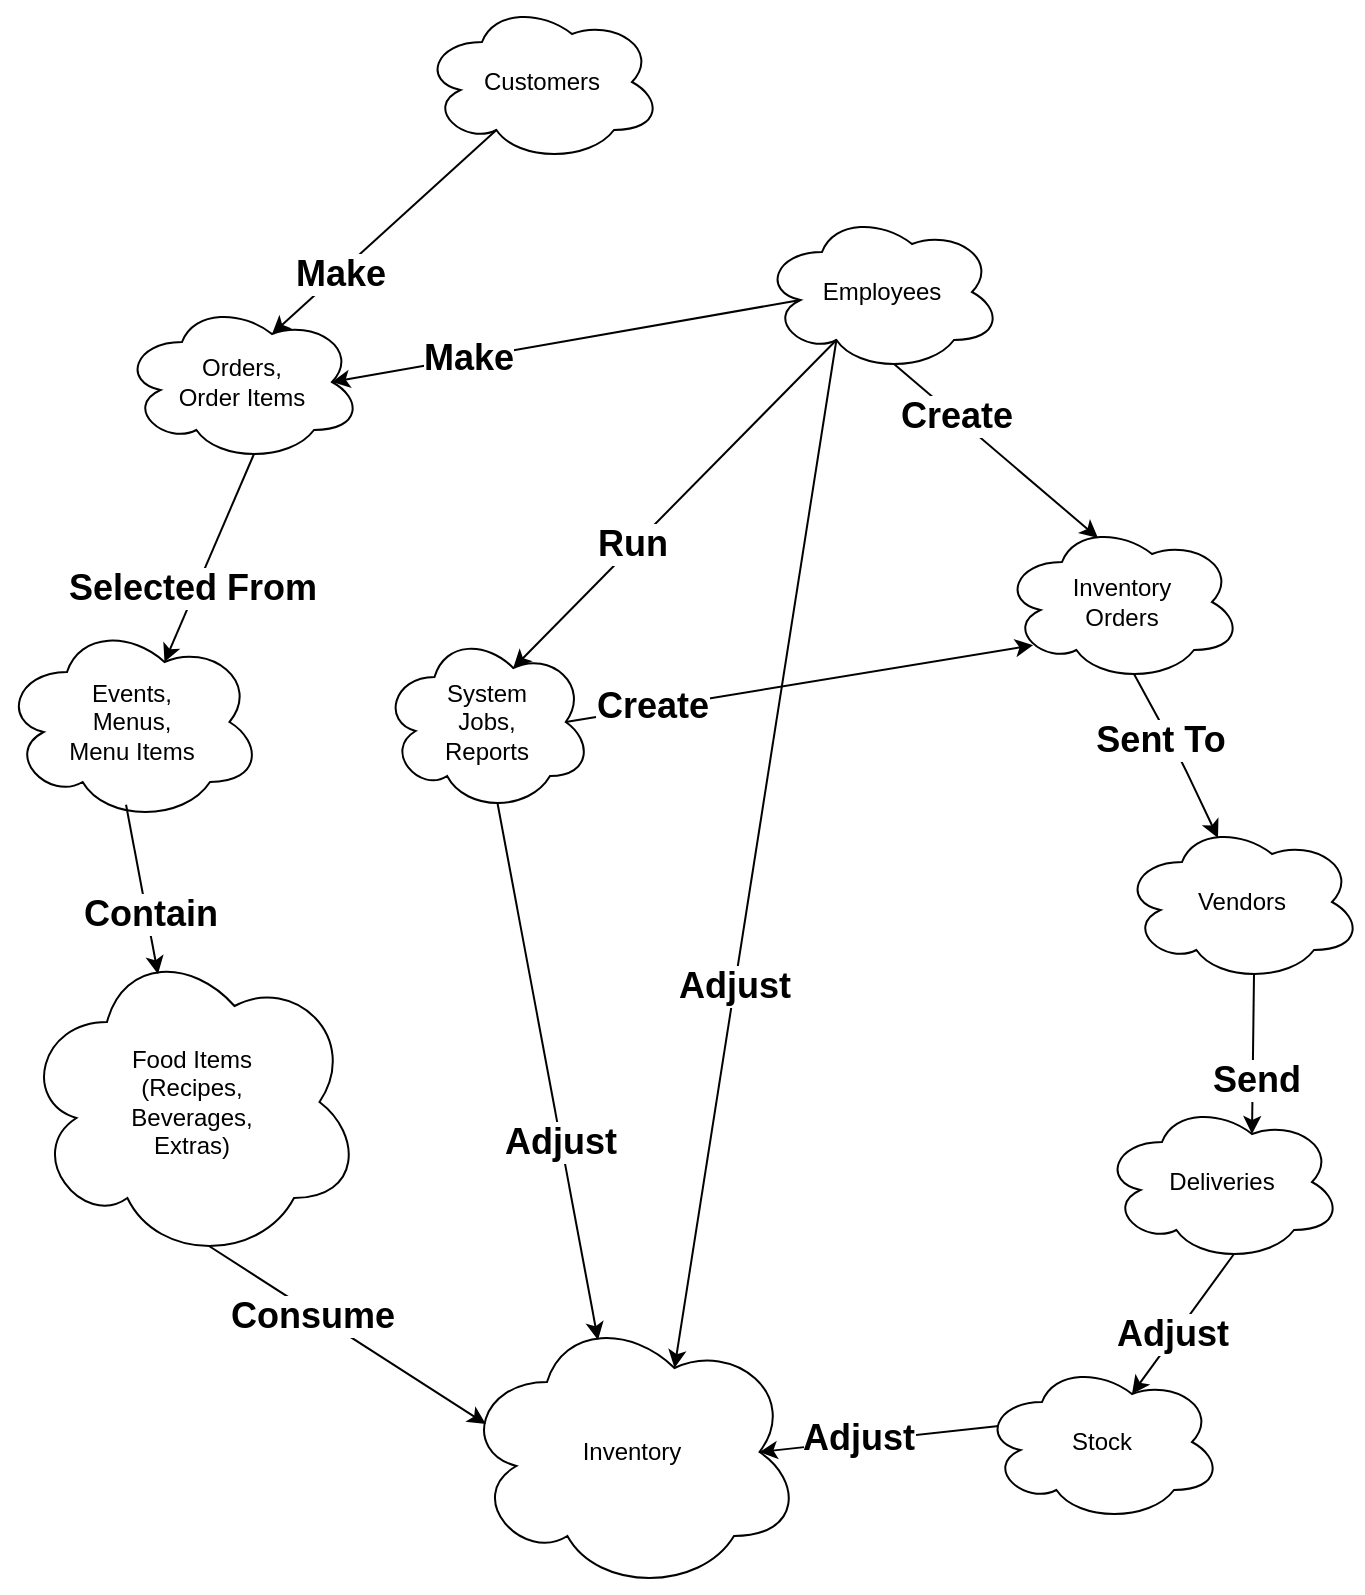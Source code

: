 <mxfile version="14.6.13" type="device"><diagram id="tVlq7XBafB6l9nNKe19S" name="Page-1"><mxGraphModel dx="1874" dy="592" grid="1" gridSize="10" guides="1" tooltips="1" connect="1" arrows="1" fold="1" page="1" pageScale="1" pageWidth="850" pageHeight="1100" math="0" shadow="0"><root><mxCell id="0"/><mxCell id="1" parent="0"/><mxCell id="Q_Fy3SC6FP6MRCVrLpD3-1" value="Orders,&lt;br&gt;Order Items" style="ellipse;shape=cloud;whiteSpace=wrap;html=1;" parent="1" vertex="1"><mxGeometry x="-720" y="180" width="120" height="80" as="geometry"/></mxCell><mxCell id="Q_Fy3SC6FP6MRCVrLpD3-2" value="Events,&lt;br&gt;Menus,&lt;br&gt;Menu Items" style="ellipse;shape=cloud;whiteSpace=wrap;html=1;" parent="1" vertex="1"><mxGeometry x="-780" y="340" width="130" height="100" as="geometry"/></mxCell><mxCell id="Q_Fy3SC6FP6MRCVrLpD3-3" value="Food Items&lt;br&gt;(Recipes, &lt;br&gt;Beverages, &lt;br&gt;Extras)" style="ellipse;shape=cloud;whiteSpace=wrap;html=1;" parent="1" vertex="1"><mxGeometry x="-770" y="500" width="170" height="160" as="geometry"/></mxCell><mxCell id="Q_Fy3SC6FP6MRCVrLpD3-4" value="Inventory" style="ellipse;shape=cloud;whiteSpace=wrap;html=1;" parent="1" vertex="1"><mxGeometry x="-550" y="685" width="170" height="140" as="geometry"/></mxCell><mxCell id="Q_Fy3SC6FP6MRCVrLpD3-5" value="Vendors" style="ellipse;shape=cloud;whiteSpace=wrap;html=1;" parent="1" vertex="1"><mxGeometry x="-220" y="440" width="120" height="80" as="geometry"/></mxCell><mxCell id="Q_Fy3SC6FP6MRCVrLpD3-6" value="Inventory&lt;br&gt;Orders" style="ellipse;shape=cloud;whiteSpace=wrap;html=1;" parent="1" vertex="1"><mxGeometry x="-280" y="290" width="120" height="80" as="geometry"/></mxCell><mxCell id="Q_Fy3SC6FP6MRCVrLpD3-7" value="Deliveries" style="ellipse;shape=cloud;whiteSpace=wrap;html=1;" parent="1" vertex="1"><mxGeometry x="-230" y="580" width="120" height="80" as="geometry"/></mxCell><mxCell id="Q_Fy3SC6FP6MRCVrLpD3-8" value="Customers" style="ellipse;shape=cloud;whiteSpace=wrap;html=1;" parent="1" vertex="1"><mxGeometry x="-570" y="30" width="120" height="80" as="geometry"/></mxCell><mxCell id="Q_Fy3SC6FP6MRCVrLpD3-9" value="Employees" style="ellipse;shape=cloud;whiteSpace=wrap;html=1;" parent="1" vertex="1"><mxGeometry x="-400" y="135" width="120" height="80" as="geometry"/></mxCell><mxCell id="Q_Fy3SC6FP6MRCVrLpD3-11" value="" style="endArrow=classic;html=1;exitX=0.31;exitY=0.8;exitDx=0;exitDy=0;exitPerimeter=0;entryX=0.625;entryY=0.2;entryDx=0;entryDy=0;entryPerimeter=0;" parent="1" source="Q_Fy3SC6FP6MRCVrLpD3-8" target="Q_Fy3SC6FP6MRCVrLpD3-1" edge="1"><mxGeometry width="50" height="50" relative="1" as="geometry"><mxPoint x="-550" y="355" as="sourcePoint"/><mxPoint x="-500" y="305" as="targetPoint"/><Array as="points"/></mxGeometry></mxCell><mxCell id="Q_Fy3SC6FP6MRCVrLpD3-25" value="&lt;b&gt;&lt;font style=&quot;font-size: 18px&quot;&gt;Make&lt;/font&gt;&lt;/b&gt;" style="edgeLabel;html=1;align=center;verticalAlign=middle;resizable=0;points=[];" parent="Q_Fy3SC6FP6MRCVrLpD3-11" vertex="1" connectable="0"><mxGeometry x="0.393" y="1" relative="1" as="geometry"><mxPoint x="-1" as="offset"/></mxGeometry></mxCell><mxCell id="Q_Fy3SC6FP6MRCVrLpD3-12" value="" style="endArrow=classic;html=1;exitX=0.55;exitY=0.95;exitDx=0;exitDy=0;exitPerimeter=0;entryX=0.625;entryY=0.2;entryDx=0;entryDy=0;entryPerimeter=0;" parent="1" source="Q_Fy3SC6FP6MRCVrLpD3-1" target="Q_Fy3SC6FP6MRCVrLpD3-2" edge="1"><mxGeometry width="50" height="50" relative="1" as="geometry"><mxPoint x="-517.8" y="144" as="sourcePoint"/><mxPoint x="-600" y="211" as="targetPoint"/></mxGeometry></mxCell><mxCell id="Q_Fy3SC6FP6MRCVrLpD3-28" value="&lt;b&gt;&lt;font style=&quot;font-size: 18px&quot;&gt;Selected From&lt;/font&gt;&lt;/b&gt;" style="edgeLabel;html=1;align=center;verticalAlign=middle;resizable=0;points=[];" parent="Q_Fy3SC6FP6MRCVrLpD3-12" vertex="1" connectable="0"><mxGeometry x="0.306" y="-2" relative="1" as="geometry"><mxPoint as="offset"/></mxGeometry></mxCell><mxCell id="Q_Fy3SC6FP6MRCVrLpD3-13" value="" style="endArrow=classic;html=1;exitX=0.477;exitY=0.914;exitDx=0;exitDy=0;exitPerimeter=0;entryX=0.4;entryY=0.1;entryDx=0;entryDy=0;entryPerimeter=0;" parent="1" source="Q_Fy3SC6FP6MRCVrLpD3-2" target="Q_Fy3SC6FP6MRCVrLpD3-3" edge="1"><mxGeometry width="50" height="50" relative="1" as="geometry"><mxPoint x="-507.8" y="154" as="sourcePoint"/><mxPoint x="-590" y="221" as="targetPoint"/></mxGeometry></mxCell><mxCell id="Q_Fy3SC6FP6MRCVrLpD3-29" value="&lt;b&gt;&lt;font style=&quot;font-size: 18px&quot;&gt;Contain&lt;/font&gt;&lt;/b&gt;" style="edgeLabel;html=1;align=center;verticalAlign=middle;resizable=0;points=[];" parent="Q_Fy3SC6FP6MRCVrLpD3-13" vertex="1" connectable="0"><mxGeometry x="0.284" y="1" relative="1" as="geometry"><mxPoint as="offset"/></mxGeometry></mxCell><mxCell id="Q_Fy3SC6FP6MRCVrLpD3-14" value="" style="endArrow=classic;html=1;exitX=0.16;exitY=0.55;exitDx=0;exitDy=0;exitPerimeter=0;entryX=0.875;entryY=0.5;entryDx=0;entryDy=0;entryPerimeter=0;" parent="1" source="Q_Fy3SC6FP6MRCVrLpD3-9" target="Q_Fy3SC6FP6MRCVrLpD3-1" edge="1"><mxGeometry width="50" height="50" relative="1" as="geometry"><mxPoint x="-497.8" y="164" as="sourcePoint"/><mxPoint x="-530" y="231" as="targetPoint"/></mxGeometry></mxCell><mxCell id="Q_Fy3SC6FP6MRCVrLpD3-26" value="&lt;b&gt;&lt;font style=&quot;font-size: 18px&quot;&gt;Make&lt;/font&gt;&lt;/b&gt;" style="edgeLabel;html=1;align=center;verticalAlign=middle;resizable=0;points=[];" parent="Q_Fy3SC6FP6MRCVrLpD3-14" vertex="1" connectable="0"><mxGeometry x="0.416" relative="1" as="geometry"><mxPoint as="offset"/></mxGeometry></mxCell><mxCell id="Q_Fy3SC6FP6MRCVrLpD3-16" value="" style="endArrow=classic;html=1;exitX=0.55;exitY=0.95;exitDx=0;exitDy=0;exitPerimeter=0;entryX=0.4;entryY=0.1;entryDx=0;entryDy=0;entryPerimeter=0;" parent="1" source="Q_Fy3SC6FP6MRCVrLpD3-9" target="Q_Fy3SC6FP6MRCVrLpD3-6" edge="1"><mxGeometry width="50" height="50" relative="1" as="geometry"><mxPoint x="-430.8" y="239" as="sourcePoint"/><mxPoint x="-570" y="235" as="targetPoint"/></mxGeometry></mxCell><mxCell id="Q_Fy3SC6FP6MRCVrLpD3-33" value="&lt;b&gt;&lt;font style=&quot;font-size: 18px&quot;&gt;Create&lt;/font&gt;&lt;/b&gt;" style="edgeLabel;html=1;align=center;verticalAlign=middle;resizable=0;points=[];" parent="Q_Fy3SC6FP6MRCVrLpD3-16" vertex="1" connectable="0"><mxGeometry x="-0.405" relative="1" as="geometry"><mxPoint as="offset"/></mxGeometry></mxCell><mxCell id="Q_Fy3SC6FP6MRCVrLpD3-17" value="" style="endArrow=classic;html=1;exitX=0.55;exitY=0.95;exitDx=0;exitDy=0;exitPerimeter=0;entryX=0.07;entryY=0.4;entryDx=0;entryDy=0;entryPerimeter=0;" parent="1" source="Q_Fy3SC6FP6MRCVrLpD3-3" target="Q_Fy3SC6FP6MRCVrLpD3-4" edge="1"><mxGeometry width="50" height="50" relative="1" as="geometry"><mxPoint x="-647.99" y="416.4" as="sourcePoint"/><mxPoint x="-657" y="461" as="targetPoint"/></mxGeometry></mxCell><mxCell id="Q_Fy3SC6FP6MRCVrLpD3-24" value="&lt;b&gt;&lt;font style=&quot;font-size: 18px&quot;&gt;Consume&lt;/font&gt;&lt;/b&gt;" style="edgeLabel;html=1;align=center;verticalAlign=middle;resizable=0;points=[];" parent="Q_Fy3SC6FP6MRCVrLpD3-17" vertex="1" connectable="0"><mxGeometry x="-0.221" y="-4" relative="1" as="geometry"><mxPoint y="-3" as="offset"/></mxGeometry></mxCell><mxCell id="Q_Fy3SC6FP6MRCVrLpD3-18" value="" style="endArrow=classic;html=1;exitX=0.55;exitY=0.95;exitDx=0;exitDy=0;exitPerimeter=0;entryX=0.4;entryY=0.1;entryDx=0;entryDy=0;entryPerimeter=0;" parent="1" source="Q_Fy3SC6FP6MRCVrLpD3-6" target="Q_Fy3SC6FP6MRCVrLpD3-5" edge="1"><mxGeometry width="50" height="50" relative="1" as="geometry"><mxPoint x="-637.99" y="426.4" as="sourcePoint"/><mxPoint x="-647" y="471" as="targetPoint"/><Array as="points"><mxPoint x="-190" y="410"/></Array></mxGeometry></mxCell><mxCell id="Q_Fy3SC6FP6MRCVrLpD3-38" value="&lt;b&gt;&lt;font style=&quot;font-size: 18px&quot;&gt;Sent To&lt;/font&gt;&lt;/b&gt;" style="edgeLabel;html=1;align=center;verticalAlign=middle;resizable=0;points=[];" parent="Q_Fy3SC6FP6MRCVrLpD3-18" vertex="1" connectable="0"><mxGeometry x="-0.243" y="-4" relative="1" as="geometry"><mxPoint as="offset"/></mxGeometry></mxCell><mxCell id="Q_Fy3SC6FP6MRCVrLpD3-19" value="" style="endArrow=classic;html=1;exitX=0.55;exitY=0.95;exitDx=0;exitDy=0;exitPerimeter=0;entryX=0.625;entryY=0.2;entryDx=0;entryDy=0;entryPerimeter=0;" parent="1" source="Q_Fy3SC6FP6MRCVrLpD3-5" target="Q_Fy3SC6FP6MRCVrLpD3-7" edge="1"><mxGeometry width="50" height="50" relative="1" as="geometry"><mxPoint x="-627.99" y="436.4" as="sourcePoint"/><mxPoint x="-637" y="481" as="targetPoint"/></mxGeometry></mxCell><mxCell id="Q_Fy3SC6FP6MRCVrLpD3-39" value="&lt;b&gt;&lt;font style=&quot;font-size: 18px&quot;&gt;Send&lt;/font&gt;&lt;/b&gt;" style="edgeLabel;html=1;align=center;verticalAlign=middle;resizable=0;points=[];" parent="Q_Fy3SC6FP6MRCVrLpD3-19" vertex="1" connectable="0"><mxGeometry x="0.32" y="1" relative="1" as="geometry"><mxPoint as="offset"/></mxGeometry></mxCell><mxCell id="Q_Fy3SC6FP6MRCVrLpD3-20" value="" style="endArrow=classic;html=1;exitX=0.07;exitY=0.4;exitDx=0;exitDy=0;exitPerimeter=0;entryX=0.875;entryY=0.5;entryDx=0;entryDy=0;entryPerimeter=0;" parent="1" source="qWyOuRc9TNBn2KfJ2buH-1" target="Q_Fy3SC6FP6MRCVrLpD3-4" edge="1"><mxGeometry width="50" height="50" relative="1" as="geometry"><mxPoint x="-617.99" y="446.4" as="sourcePoint"/><mxPoint x="-627" y="491" as="targetPoint"/></mxGeometry></mxCell><mxCell id="Q_Fy3SC6FP6MRCVrLpD3-37" value="&lt;b&gt;&lt;font style=&quot;font-size: 18px&quot;&gt;Adjust&lt;/font&gt;&lt;/b&gt;" style="edgeLabel;html=1;align=center;verticalAlign=middle;resizable=0;points=[];" parent="Q_Fy3SC6FP6MRCVrLpD3-20" vertex="1" connectable="0"><mxGeometry x="0.177" y="-2" relative="1" as="geometry"><mxPoint as="offset"/></mxGeometry></mxCell><mxCell id="Q_Fy3SC6FP6MRCVrLpD3-21" value="" style="endArrow=classic;html=1;exitX=0.31;exitY=0.8;exitDx=0;exitDy=0;exitPerimeter=0;entryX=0.625;entryY=0.2;entryDx=0;entryDy=0;entryPerimeter=0;" parent="1" source="Q_Fy3SC6FP6MRCVrLpD3-9" target="Q_Fy3SC6FP6MRCVrLpD3-4" edge="1"><mxGeometry width="50" height="50" relative="1" as="geometry"><mxPoint x="-607.99" y="456.4" as="sourcePoint"/><mxPoint x="-617" y="501" as="targetPoint"/></mxGeometry></mxCell><mxCell id="Q_Fy3SC6FP6MRCVrLpD3-34" value="&lt;b&gt;&lt;font style=&quot;font-size: 18px&quot;&gt;Adjust&lt;/font&gt;&lt;/b&gt;" style="edgeLabel;html=1;align=center;verticalAlign=middle;resizable=0;points=[];" parent="Q_Fy3SC6FP6MRCVrLpD3-21" vertex="1" connectable="0"><mxGeometry x="0.254" y="-1" relative="1" as="geometry"><mxPoint as="offset"/></mxGeometry></mxCell><mxCell id="Q_Fy3SC6FP6MRCVrLpD3-22" value="System&lt;br&gt;Jobs,&lt;br&gt;Reports" style="ellipse;shape=cloud;whiteSpace=wrap;html=1;" parent="1" vertex="1"><mxGeometry x="-590" y="345" width="105" height="90" as="geometry"/></mxCell><mxCell id="Q_Fy3SC6FP6MRCVrLpD3-23" value="" style="endArrow=classic;html=1;exitX=0.875;exitY=0.5;exitDx=0;exitDy=0;exitPerimeter=0;entryX=0.13;entryY=0.77;entryDx=0;entryDy=0;entryPerimeter=0;" parent="1" source="Q_Fy3SC6FP6MRCVrLpD3-22" target="Q_Fy3SC6FP6MRCVrLpD3-6" edge="1"><mxGeometry width="50" height="50" relative="1" as="geometry"><mxPoint x="-412.8" y="259" as="sourcePoint"/><mxPoint x="-463.75" y="663" as="targetPoint"/></mxGeometry></mxCell><mxCell id="Q_Fy3SC6FP6MRCVrLpD3-31" value="&lt;b&gt;&lt;font style=&quot;font-size: 18px&quot;&gt;Create&lt;/font&gt;&lt;/b&gt;" style="edgeLabel;html=1;align=center;verticalAlign=middle;resizable=0;points=[];" parent="Q_Fy3SC6FP6MRCVrLpD3-23" vertex="1" connectable="0"><mxGeometry x="-0.691" y="1" relative="1" as="geometry"><mxPoint x="7" y="-1" as="offset"/></mxGeometry></mxCell><mxCell id="Q_Fy3SC6FP6MRCVrLpD3-35" value="" style="endArrow=classic;html=1;exitX=0.55;exitY=0.95;exitDx=0;exitDy=0;exitPerimeter=0;entryX=0.4;entryY=0.1;entryDx=0;entryDy=0;entryPerimeter=0;" parent="1" source="Q_Fy3SC6FP6MRCVrLpD3-22" target="Q_Fy3SC6FP6MRCVrLpD3-4" edge="1"><mxGeometry width="50" height="50" relative="1" as="geometry"><mxPoint x="-352.8" y="209" as="sourcePoint"/><mxPoint x="-413.75" y="718" as="targetPoint"/></mxGeometry></mxCell><mxCell id="Q_Fy3SC6FP6MRCVrLpD3-36" value="&lt;b&gt;&lt;font style=&quot;font-size: 18px&quot;&gt;Adjust&lt;/font&gt;&lt;/b&gt;" style="edgeLabel;html=1;align=center;verticalAlign=middle;resizable=0;points=[];" parent="Q_Fy3SC6FP6MRCVrLpD3-35" vertex="1" connectable="0"><mxGeometry x="0.254" y="-1" relative="1" as="geometry"><mxPoint as="offset"/></mxGeometry></mxCell><mxCell id="Q_Fy3SC6FP6MRCVrLpD3-40" value="" style="endArrow=classic;html=1;exitX=0.31;exitY=0.8;exitDx=0;exitDy=0;exitPerimeter=0;entryX=0.625;entryY=0.2;entryDx=0;entryDy=0;entryPerimeter=0;" parent="1" source="Q_Fy3SC6FP6MRCVrLpD3-9" target="Q_Fy3SC6FP6MRCVrLpD3-22" edge="1"><mxGeometry width="50" height="50" relative="1" as="geometry"><mxPoint x="-352.8" y="209" as="sourcePoint"/><mxPoint x="-413.75" y="718" as="targetPoint"/></mxGeometry></mxCell><mxCell id="Q_Fy3SC6FP6MRCVrLpD3-41" value="&lt;b&gt;&lt;font style=&quot;font-size: 18px&quot;&gt;Run&lt;/font&gt;&lt;/b&gt;" style="edgeLabel;html=1;align=center;verticalAlign=middle;resizable=0;points=[];" parent="Q_Fy3SC6FP6MRCVrLpD3-40" vertex="1" connectable="0"><mxGeometry x="0.254" y="-1" relative="1" as="geometry"><mxPoint as="offset"/></mxGeometry></mxCell><mxCell id="qWyOuRc9TNBn2KfJ2buH-1" value="Stock" style="ellipse;shape=cloud;whiteSpace=wrap;html=1;" parent="1" vertex="1"><mxGeometry x="-290" y="710" width="120" height="80" as="geometry"/></mxCell><mxCell id="qWyOuRc9TNBn2KfJ2buH-3" value="" style="endArrow=classic;html=1;exitX=0.55;exitY=0.95;exitDx=0;exitDy=0;exitPerimeter=0;entryX=0.625;entryY=0.2;entryDx=0;entryDy=0;entryPerimeter=0;" parent="1" source="Q_Fy3SC6FP6MRCVrLpD3-7" target="qWyOuRc9TNBn2KfJ2buH-1" edge="1"><mxGeometry width="50" height="50" relative="1" as="geometry"><mxPoint x="-204.4" y="651.6" as="sourcePoint"/><mxPoint x="-370.4" y="725" as="targetPoint"/></mxGeometry></mxCell><mxCell id="qWyOuRc9TNBn2KfJ2buH-4" value="&lt;b&gt;&lt;font style=&quot;font-size: 18px&quot;&gt;Adjust&lt;/font&gt;&lt;/b&gt;" style="edgeLabel;html=1;align=center;verticalAlign=middle;resizable=0;points=[];" parent="qWyOuRc9TNBn2KfJ2buH-3" vertex="1" connectable="0"><mxGeometry x="0.177" y="-2" relative="1" as="geometry"><mxPoint as="offset"/></mxGeometry></mxCell></root></mxGraphModel></diagram></mxfile>